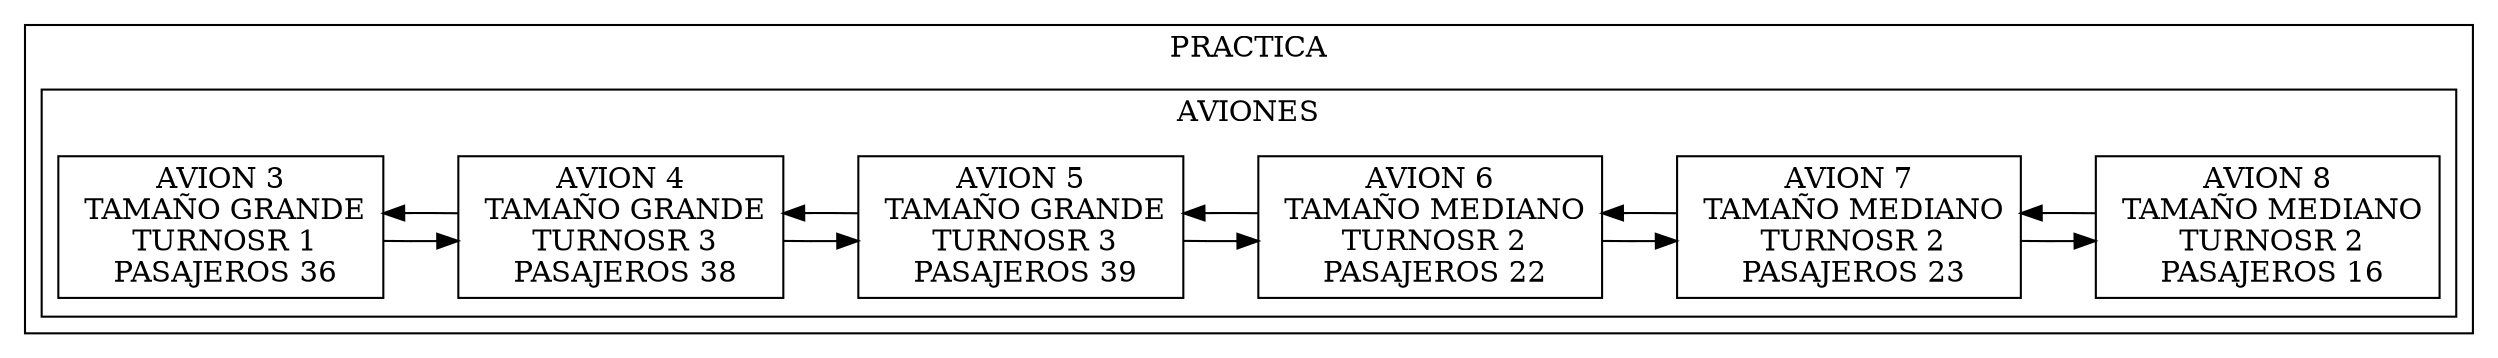 digraph{
rankdir = LR; 
 node[shape = record];
subgraph clusterPRACTICA{
label = "PRACTICA";
subgraph clusterAVIONES{
label = " AVIONES "
avion0[label = "AVION 3\n TAMAÑO GRANDE\n TURNOSR 1\n PASAJEROS 36"];
avion1[label = "AVION 4\n TAMAÑO GRANDE\n TURNOSR 3\n PASAJEROS 38"];
avion2[label = "AVION 5\n TAMAÑO GRANDE\n TURNOSR 3\n PASAJEROS 39"];
avion3[label = "AVION 6\n TAMAÑO MEDIANO\n TURNOSR 2\n PASAJEROS 22"];
avion4[label = "AVION 7\n TAMAÑO MEDIANO\n TURNOSR 2\n PASAJEROS 23"];
avion5[label = "AVION 8\n TAMAÑO MEDIANO\n TURNOSR 2\n PASAJEROS 16"];
avion0->avion1
avion1->avion2
avion1->avion0
avion2->avion3
avion2->avion1
avion3->avion4
avion3->avion2
avion4->avion5
avion4->avion3
avion5->avion4
}
}
}
